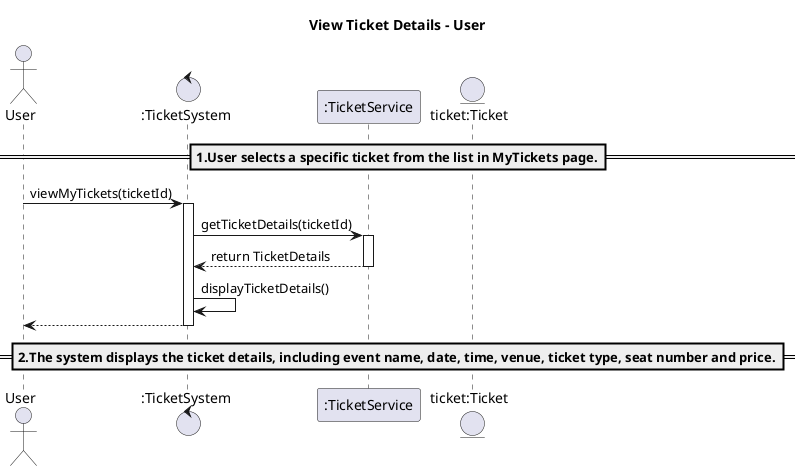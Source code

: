 @startuml
title View Ticket Details - User

actor User
control ":TicketSystem" as UD
participant ":TicketService" as TS
entity "ticket:Ticket" as ticket

== 1.User selects a specific ticket from the list in MyTickets page.==
User -> UD : viewMyTickets(ticketId)
activate UD
UD -> TS : getTicketDetails(ticketId)
activate TS
TS --> UD : return TicketDetails
deactivate TS
UD -> UD : displayTicketDetails()
UD --> User :
deactivate UD
==2.The system displays the ticket details, including event name, date, time, venue, ticket type, seat number and price.==
@enduml
